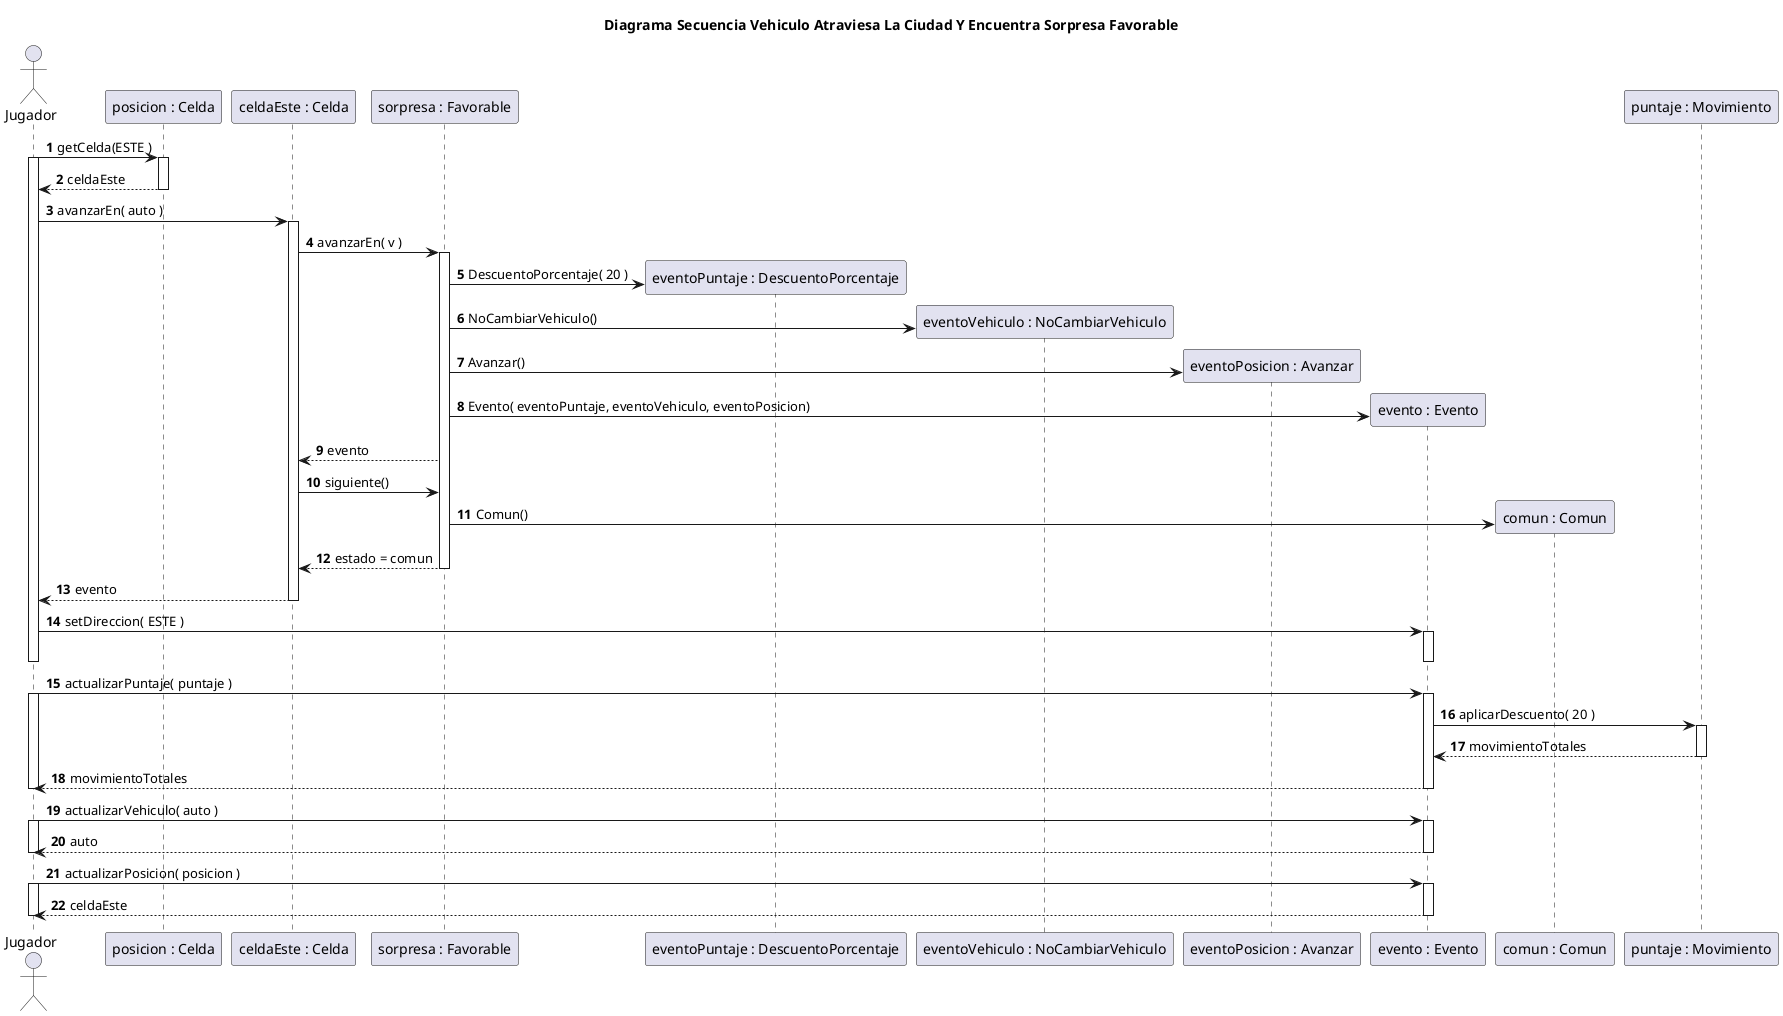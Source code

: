 @startuml
title Diagrama Secuencia Vehiculo Atraviesa La Ciudad Y Encuentra Sorpresa Favorable


autonumber

actor Jugador

Jugador -> "posicion : Celda"++: getCelda(ESTE )

activate Jugador
"posicion : Celda" --> Jugador: celdaEste
deactivate "posicion : Celda"
Jugador -> "celdaEste : Celda"++: avanzarEn( auto )


"celdaEste : Celda" -> "sorpresa : Favorable"++: avanzarEn( v )

create "eventoPuntaje : DescuentoPorcentaje"
"sorpresa : Favorable"-> "eventoPuntaje : DescuentoPorcentaje":  DescuentoPorcentaje( 20 )

create "eventoVehiculo : NoCambiarVehiculo"
"sorpresa : Favorable" -> "eventoVehiculo : NoCambiarVehiculo": NoCambiarVehiculo()

create "eventoPosicion : Avanzar"
"sorpresa : Favorable"  -> "eventoPosicion : Avanzar": Avanzar()

create "evento : Evento"
"sorpresa : Favorable"  -> "evento : Evento": Evento( eventoPuntaje, eventoVehiculo, eventoPosicion)

"sorpresa : Favorable" --> "celdaEste : Celda": evento

"celdaEste : Celda" -> "sorpresa : Favorable": siguiente()
create "comun : Comun"
"sorpresa : Favorable" -> "comun : Comun": Comun()
"sorpresa : Favorable" --> "celdaEste : Celda"--: estado = comun

"celdaEste : Celda" --> Jugador: evento
deactivate "celdaEste : Celda"
Jugador -> "evento : Evento"++: setDireccion( ESTE )
deactivate "evento : Evento"
deactivate Jugador

Jugador -> "evento : Evento"++: actualizarPuntaje( puntaje )
activate Jugador
"evento : Evento" -> "puntaje : Movimiento"++: aplicarDescuento( 20 )
"puntaje : Movimiento" --> "evento : Evento": movimientoTotales
deactivate "puntaje : Movimiento"
Jugador <-- "evento : Evento"--: movimientoTotales
deactivate Jugador


Jugador -> "evento : Evento"++: actualizarVehiculo( auto )
activate Jugador
Jugador <-- "evento : Evento"--: auto
deactivate Jugador


Jugador -> "evento : Evento"++: actualizarPosicion( posicion )
activate Jugador
Jugador <-- "evento : Evento"--: celdaEste
deactivate Jugador
@enduml